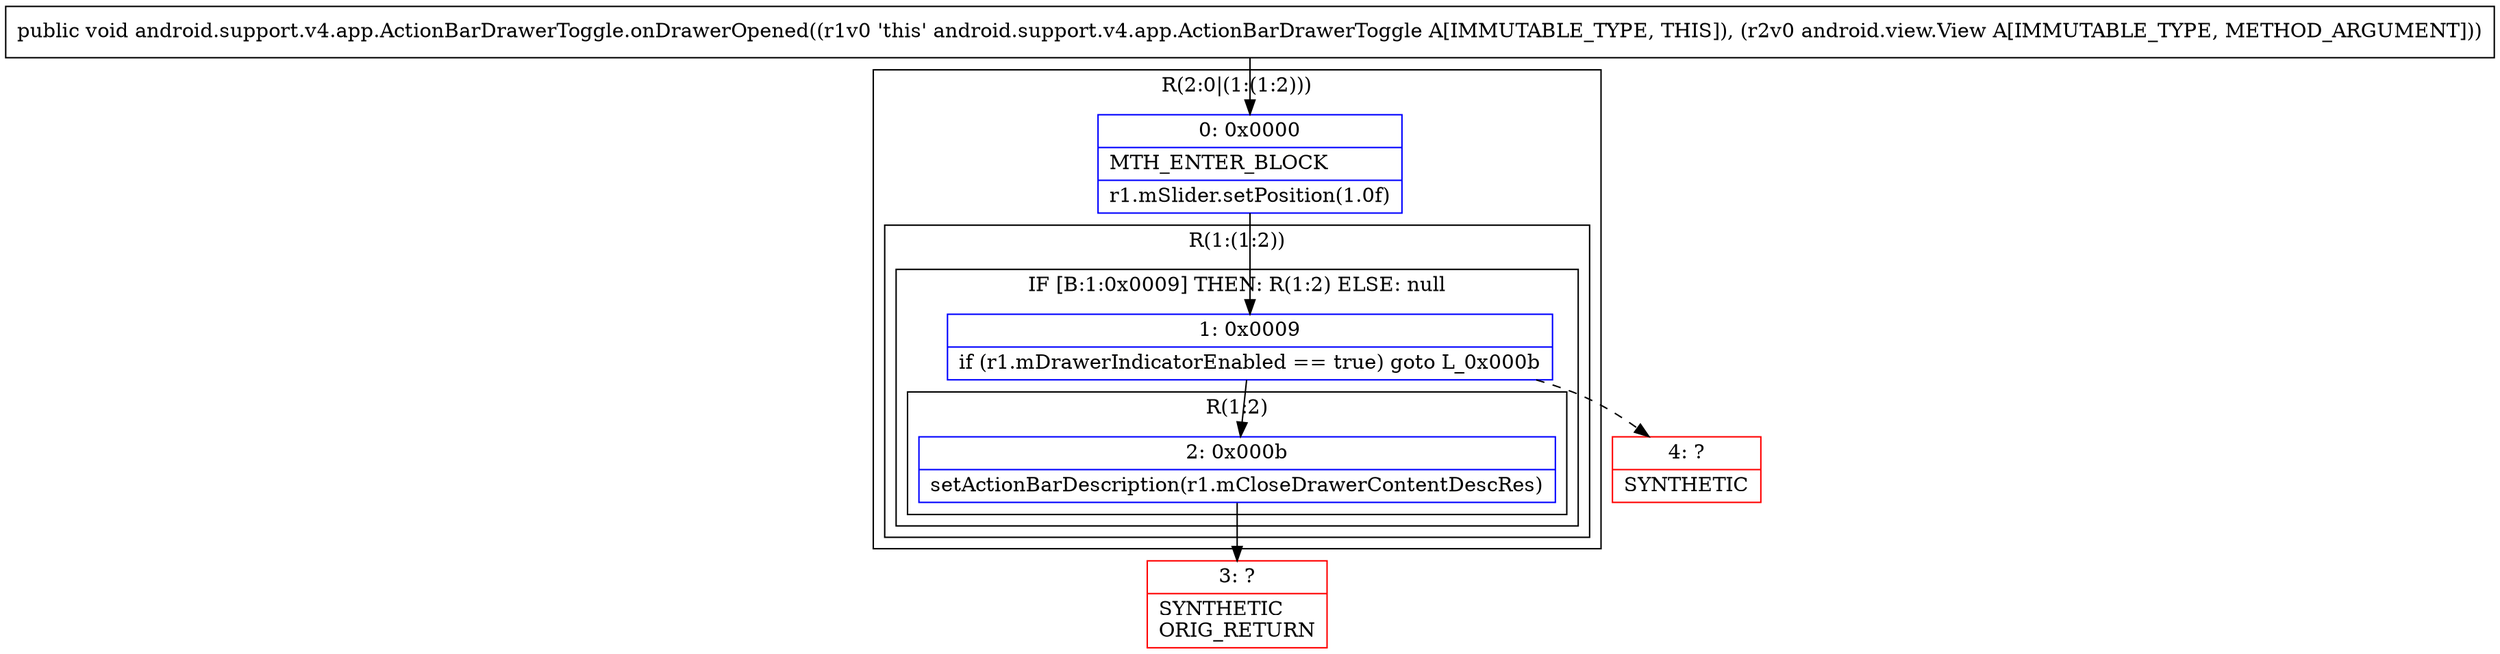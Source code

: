 digraph "CFG forandroid.support.v4.app.ActionBarDrawerToggle.onDrawerOpened(Landroid\/view\/View;)V" {
subgraph cluster_Region_446443202 {
label = "R(2:0|(1:(1:2)))";
node [shape=record,color=blue];
Node_0 [shape=record,label="{0\:\ 0x0000|MTH_ENTER_BLOCK\l|r1.mSlider.setPosition(1.0f)\l}"];
subgraph cluster_Region_2144627224 {
label = "R(1:(1:2))";
node [shape=record,color=blue];
subgraph cluster_IfRegion_602068647 {
label = "IF [B:1:0x0009] THEN: R(1:2) ELSE: null";
node [shape=record,color=blue];
Node_1 [shape=record,label="{1\:\ 0x0009|if (r1.mDrawerIndicatorEnabled == true) goto L_0x000b\l}"];
subgraph cluster_Region_1889768239 {
label = "R(1:2)";
node [shape=record,color=blue];
Node_2 [shape=record,label="{2\:\ 0x000b|setActionBarDescription(r1.mCloseDrawerContentDescRes)\l}"];
}
}
}
}
Node_3 [shape=record,color=red,label="{3\:\ ?|SYNTHETIC\lORIG_RETURN\l}"];
Node_4 [shape=record,color=red,label="{4\:\ ?|SYNTHETIC\l}"];
MethodNode[shape=record,label="{public void android.support.v4.app.ActionBarDrawerToggle.onDrawerOpened((r1v0 'this' android.support.v4.app.ActionBarDrawerToggle A[IMMUTABLE_TYPE, THIS]), (r2v0 android.view.View A[IMMUTABLE_TYPE, METHOD_ARGUMENT])) }"];
MethodNode -> Node_0;
Node_0 -> Node_1;
Node_1 -> Node_2;
Node_1 -> Node_4[style=dashed];
Node_2 -> Node_3;
}

